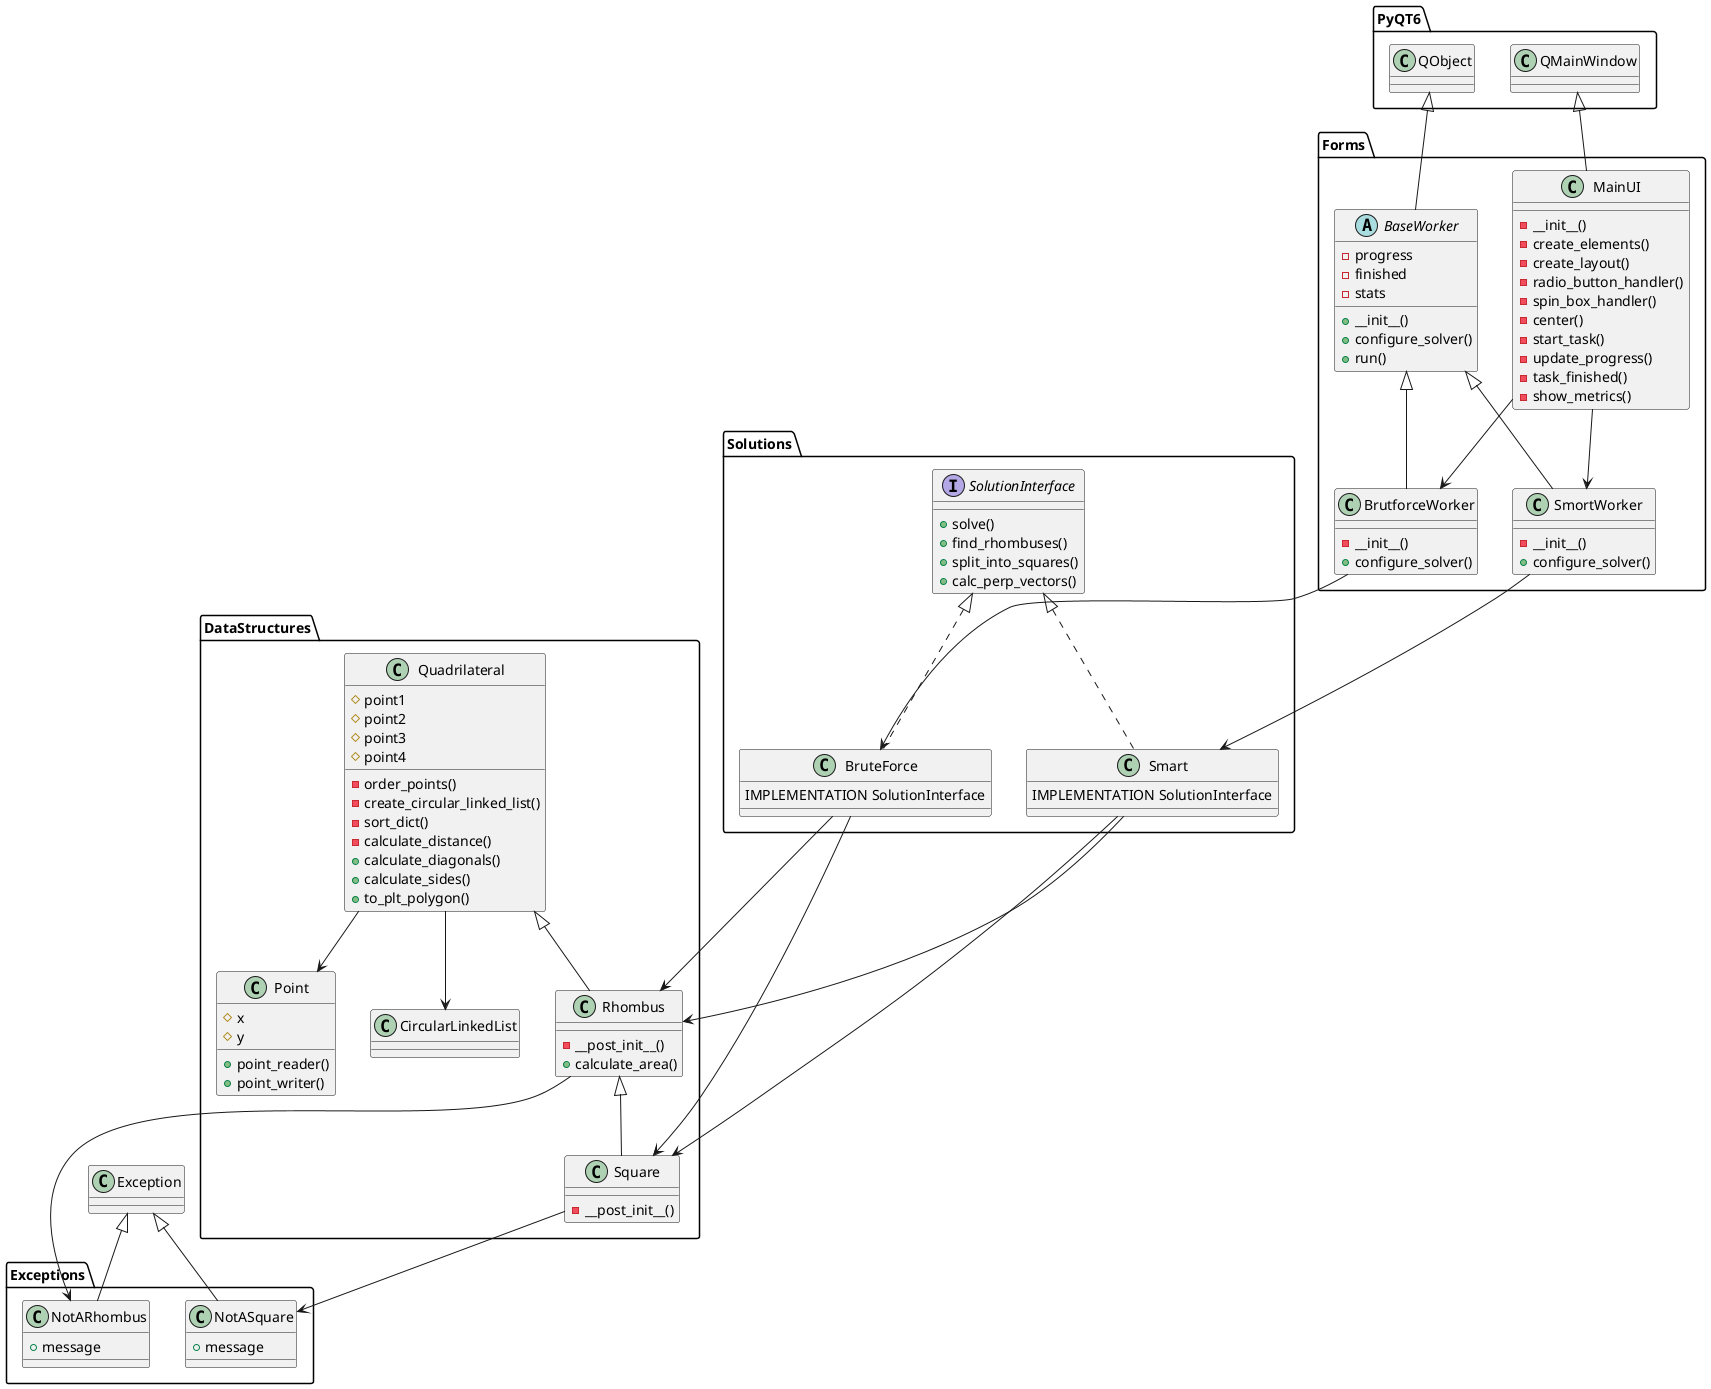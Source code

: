 @startuml

class Exception
Package Exceptions {
    class NotARhombus {
        + message
    }
    class NotASquare {
        + message
    }
}
Exception <|-- NotARhombus
Exception <|-- NotASquare

' Data structures
Package DataStructures {
    class CircularLinkedList
    class Point {
        # {field} x
        # {field} y
        + {method} point_reader()
        + {method} point_writer()

    }
    class Quadrilateral {
        # {field} point1
        # {field} point2
        # {field} point3
        # {field} point4

        - {method} order_points()
        - {method} create_circular_linked_list()
        - {method} sort_dict()
        - {method} calculate_distance()
        + {method} calculate_diagonals()
        + {method} calculate_sides()
        + {method} to_plt_polygon()

    }
    class Rhombus {
        - {method} __post_init__()
        + {method} calculate_area()
    }
    class Square {
        - {method} __post_init__()
    }
}

Quadrilateral <|-- Rhombus
Rhombus <|-- Square
Rhombus --> NotARhombus
Square --> NotASquare

Package Solutions {
    interface SolutionInterface {
        + {method} solve()
        + {method} find_rhombuses()
        + {method} split_into_squares()
        + {method} calc_perp_vectors()

    }
    class Smart {
        IMPLEMENTATION SolutionInterface
    }
    class BruteForce {
        IMPLEMENTATION SolutionInterface
    }
}
SolutionInterface <|.. Smart
SolutionInterface <|.. BruteForce

Quadrilateral --> Point
Quadrilateral --> CircularLinkedList

BruteForce --> Rhombus
Smart --> Rhombus
BruteForce --> Square
Smart --> Square

' Forms
Package Forms {
    class MainUI {
        - {method} __init__()
        - {method} create_elements()
        - {method} create_layout()
        - {method} radio_button_handler()
        - {method} spin_box_handler()
        - {method} center()
        - {method} start_task()
        - {method} update_progress()
        - {method} task_finished()
        - {method} show_metrics()
    }


    abstract BaseWorker {
        - {field} progress
        - {field} finished
        - {field} stats
        + {method} __init__()
        + {method} configure_solver()
        + {method} run()
    }
    class BrutforceWorker {
        - {method} __init__()
        + {method} configure_solver()
    }
    class SmortWorker {
        - {method} __init__()
        + {method} configure_solver()
    }
}
class PyQT6.QMainWindow
class PyQT6.QObject
PyQT6.QMainWindow <|-- MainUI
BaseWorker <|-- BrutforceWorker
BaseWorker <|-- SmortWorker
BrutforceWorker --> BruteForce
SmortWorker --> Smart
MainUI --> SmortWorker
MainUI --> BrutforceWorker
QObject <|-- BaseWorker


@enduml